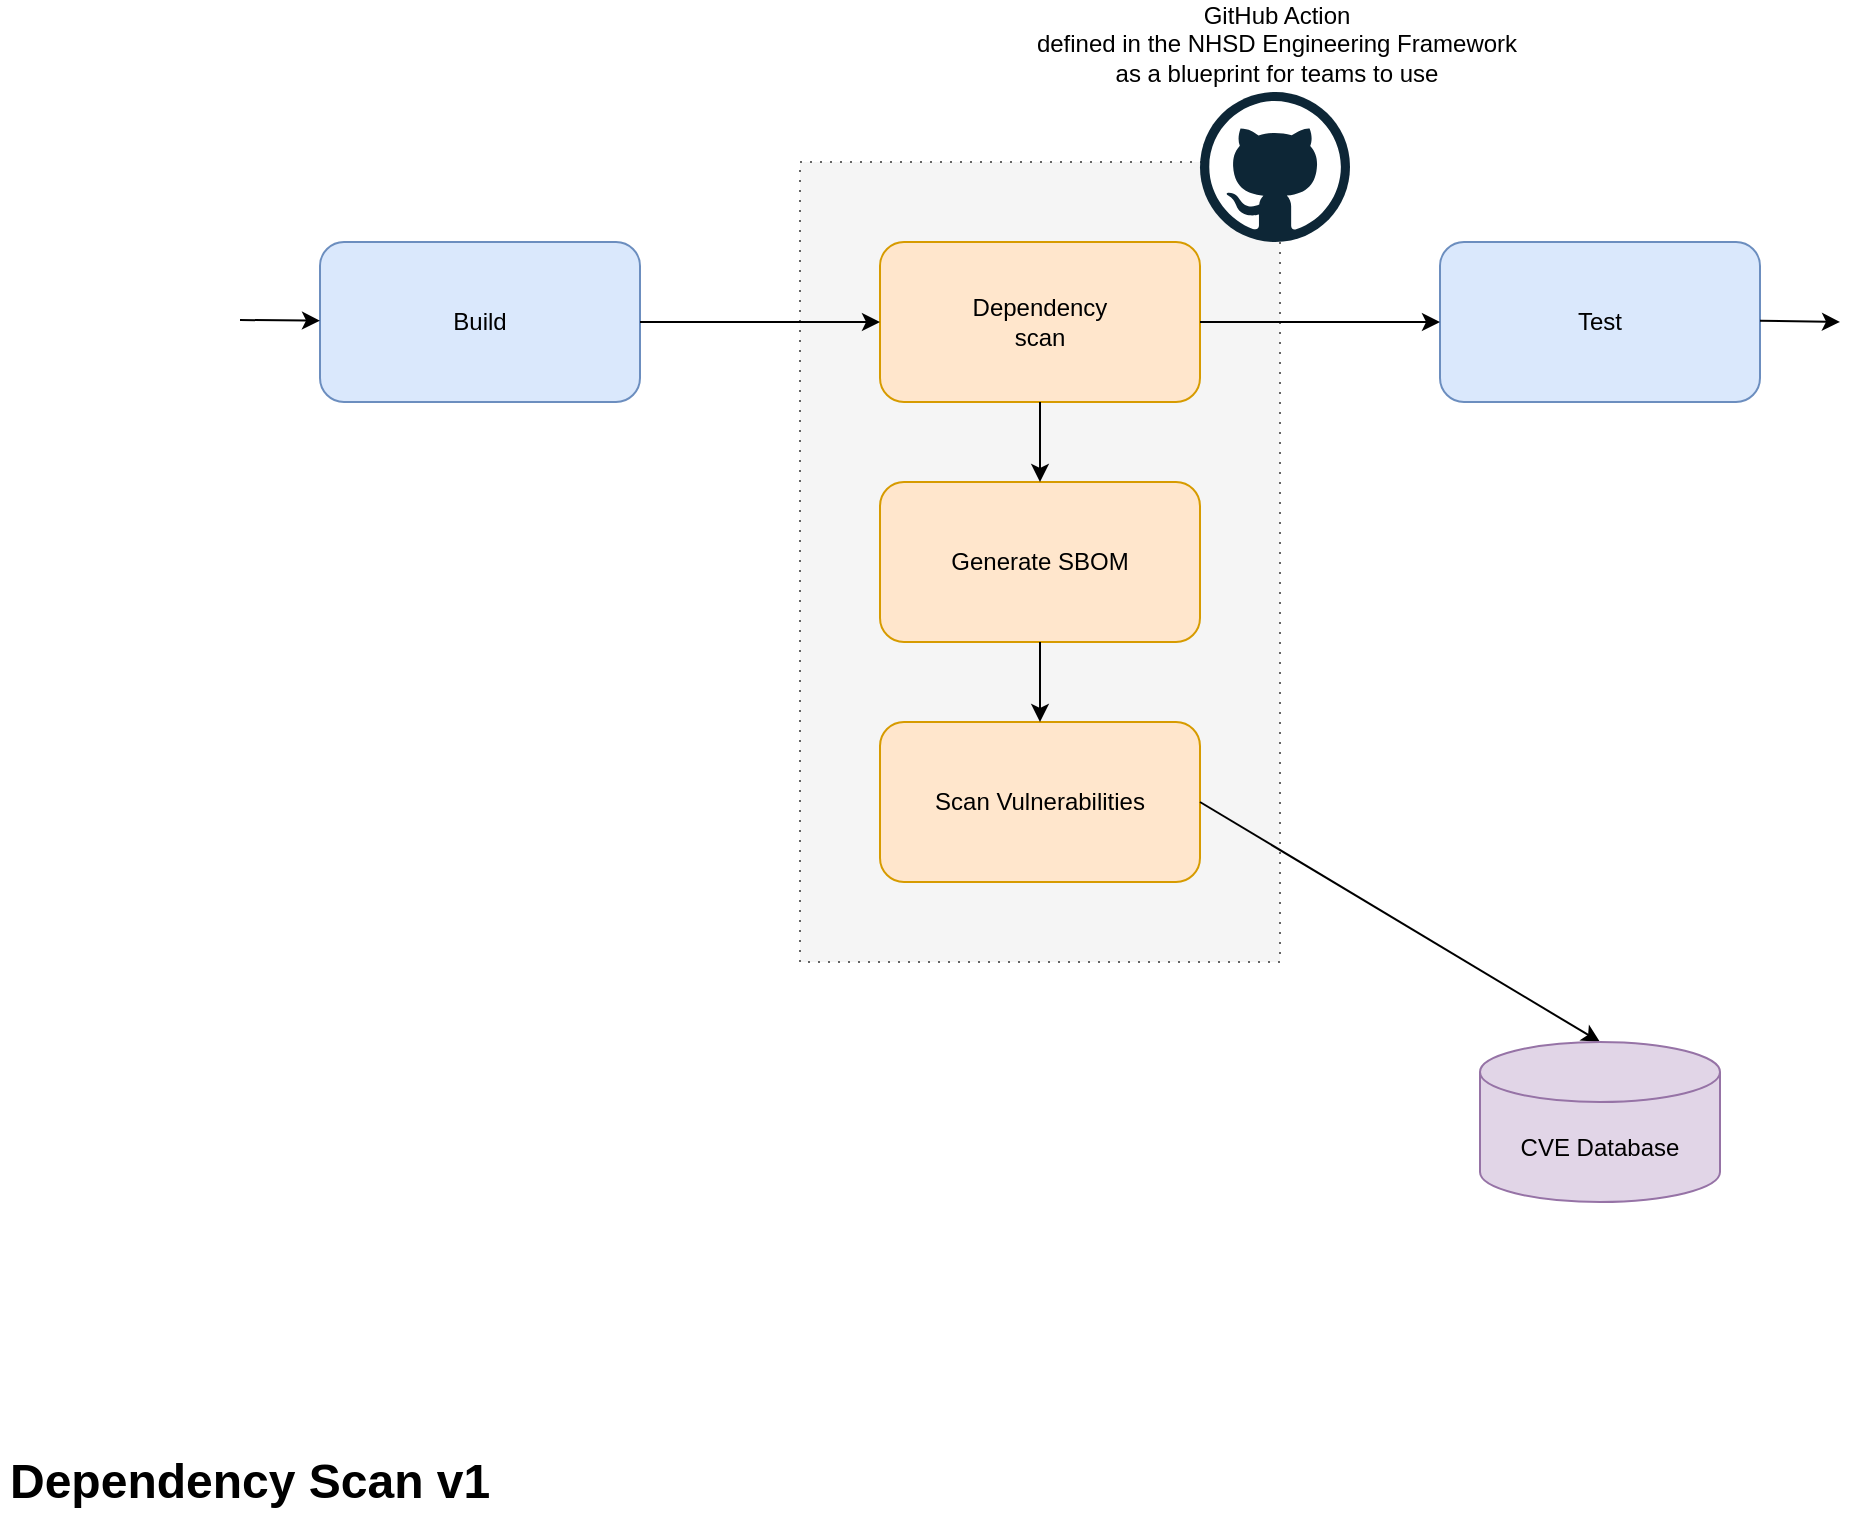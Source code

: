 <mxfile version="19.0.3" type="device"><diagram name="Dependency Scan v1" id="MA9I2CS_o0D6G25iCx2h"><mxGraphModel dx="1172" dy="808" grid="1" gridSize="10" guides="1" tooltips="1" connect="1" arrows="1" fold="1" page="1" pageScale="1" pageWidth="1169" pageHeight="827" math="0" shadow="0"><root><mxCell id="ewmGo7nw9aTXkVQHuVVv-0"/><mxCell id="ewmGo7nw9aTXkVQHuVVv-1" parent="ewmGo7nw9aTXkVQHuVVv-0"/><mxCell id="vWwqDo7aCRJQ6AEjwAsw-0" value="" style="rounded=0;whiteSpace=wrap;html=1;fillColor=#f5f5f5;fontColor=#333333;strokeColor=#666666;dashed=1;dashPattern=1 4;" parent="ewmGo7nw9aTXkVQHuVVv-1" vertex="1"><mxGeometry x="440" y="120" width="240" height="400" as="geometry"/></mxCell><mxCell id="ewmGo7nw9aTXkVQHuVVv-2" value="Build" style="rounded=1;whiteSpace=wrap;html=1;fillColor=#dae8fc;strokeColor=#6c8ebf;" parent="ewmGo7nw9aTXkVQHuVVv-1" vertex="1"><mxGeometry x="200" y="160" width="160" height="80" as="geometry"/></mxCell><mxCell id="ewmGo7nw9aTXkVQHuVVv-3" value="Dependency&lt;br&gt;scan" style="rounded=1;whiteSpace=wrap;html=1;fillColor=#ffe6cc;strokeColor=#d79b00;" parent="ewmGo7nw9aTXkVQHuVVv-1" vertex="1"><mxGeometry x="480" y="160" width="160" height="80" as="geometry"/></mxCell><mxCell id="ewmGo7nw9aTXkVQHuVVv-4" value="Test" style="rounded=1;whiteSpace=wrap;html=1;fillColor=#dae8fc;strokeColor=#6c8ebf;" parent="ewmGo7nw9aTXkVQHuVVv-1" vertex="1"><mxGeometry x="760" y="160" width="160" height="80" as="geometry"/></mxCell><mxCell id="ewmGo7nw9aTXkVQHuVVv-5" value="Generate SBOM" style="rounded=1;whiteSpace=wrap;html=1;fillColor=#ffe6cc;strokeColor=#d79b00;" parent="ewmGo7nw9aTXkVQHuVVv-1" vertex="1"><mxGeometry x="480" y="280" width="160" height="80" as="geometry"/></mxCell><mxCell id="ewmGo7nw9aTXkVQHuVVv-6" value="Scan Vulnerabilities" style="rounded=1;whiteSpace=wrap;html=1;fillColor=#ffe6cc;strokeColor=#d79b00;" parent="ewmGo7nw9aTXkVQHuVVv-1" vertex="1"><mxGeometry x="480" y="400" width="160" height="80" as="geometry"/></mxCell><mxCell id="ewmGo7nw9aTXkVQHuVVv-7" value="" style="endArrow=classic;html=1;rounded=0;exitX=1;exitY=0.5;exitDx=0;exitDy=0;entryX=0;entryY=0.5;entryDx=0;entryDy=0;" parent="ewmGo7nw9aTXkVQHuVVv-1" source="ewmGo7nw9aTXkVQHuVVv-2" target="ewmGo7nw9aTXkVQHuVVv-3" edge="1"><mxGeometry width="50" height="50" relative="1" as="geometry"><mxPoint x="530" y="240" as="sourcePoint"/><mxPoint x="580" y="190" as="targetPoint"/></mxGeometry></mxCell><mxCell id="ewmGo7nw9aTXkVQHuVVv-8" value="" style="endArrow=classic;html=1;rounded=0;exitX=1;exitY=0.5;exitDx=0;exitDy=0;entryX=0;entryY=0.5;entryDx=0;entryDy=0;" parent="ewmGo7nw9aTXkVQHuVVv-1" source="ewmGo7nw9aTXkVQHuVVv-3" target="ewmGo7nw9aTXkVQHuVVv-4" edge="1"><mxGeometry width="50" height="50" relative="1" as="geometry"><mxPoint x="370.0" y="210" as="sourcePoint"/><mxPoint x="490" y="210" as="targetPoint"/></mxGeometry></mxCell><mxCell id="ewmGo7nw9aTXkVQHuVVv-9" value="" style="endArrow=classic;html=1;rounded=0;exitX=0.5;exitY=1;exitDx=0;exitDy=0;" parent="ewmGo7nw9aTXkVQHuVVv-1" source="ewmGo7nw9aTXkVQHuVVv-3" target="ewmGo7nw9aTXkVQHuVVv-5" edge="1"><mxGeometry width="50" height="50" relative="1" as="geometry"><mxPoint x="530" y="240" as="sourcePoint"/><mxPoint x="750" y="360" as="targetPoint"/></mxGeometry></mxCell><mxCell id="ewmGo7nw9aTXkVQHuVVv-10" value="" style="endArrow=classic;html=1;rounded=0;entryX=0.5;entryY=0;entryDx=0;entryDy=0;" parent="ewmGo7nw9aTXkVQHuVVv-1" source="ewmGo7nw9aTXkVQHuVVv-5" target="ewmGo7nw9aTXkVQHuVVv-6" edge="1"><mxGeometry width="50" height="50" relative="1" as="geometry"><mxPoint x="570" y="250" as="sourcePoint"/><mxPoint x="570" y="290" as="targetPoint"/></mxGeometry></mxCell><mxCell id="ewmGo7nw9aTXkVQHuVVv-12" value="" style="endArrow=classic;html=1;rounded=0;entryX=0.5;entryY=0;entryDx=0;entryDy=0;entryPerimeter=0;exitX=1;exitY=0.5;exitDx=0;exitDy=0;" parent="ewmGo7nw9aTXkVQHuVVv-1" source="ewmGo7nw9aTXkVQHuVVv-6" target="yeAJKPV0v-Qo1rDrXDan-0" edge="1"><mxGeometry width="50" height="50" relative="1" as="geometry"><mxPoint x="570" y="430" as="sourcePoint"/><mxPoint x="800" y="535" as="targetPoint"/></mxGeometry></mxCell><mxCell id="ewmGo7nw9aTXkVQHuVVv-13" value="" style="endArrow=classic;html=1;rounded=0;" parent="ewmGo7nw9aTXkVQHuVVv-1" target="ewmGo7nw9aTXkVQHuVVv-2" edge="1"><mxGeometry width="50" height="50" relative="1" as="geometry"><mxPoint x="160" y="199" as="sourcePoint"/><mxPoint x="200" y="199.41" as="targetPoint"/></mxGeometry></mxCell><mxCell id="ewmGo7nw9aTXkVQHuVVv-14" value="" style="endArrow=classic;html=1;rounded=0;exitX=1;exitY=0.5;exitDx=0;exitDy=0;" parent="ewmGo7nw9aTXkVQHuVVv-1" edge="1"><mxGeometry width="50" height="50" relative="1" as="geometry"><mxPoint x="920.0" y="199.41" as="sourcePoint"/><mxPoint x="960" y="200" as="targetPoint"/></mxGeometry></mxCell><mxCell id="ewmGo7nw9aTXkVQHuVVv-15" value="&lt;h1&gt;Dependency Scan v1&lt;/h1&gt;" style="text;html=1;strokeColor=none;fillColor=none;spacing=5;spacingTop=-20;whiteSpace=wrap;overflow=hidden;rounded=0;" parent="ewmGo7nw9aTXkVQHuVVv-1" vertex="1"><mxGeometry x="40" y="760" width="280" height="40" as="geometry"/></mxCell><mxCell id="p6mkf9PDXB5pVb5lbZsg-0" value="GitHub Action&lt;br&gt;defined in the NHSD Engineering Framework&lt;br&gt;as a blueprint for teams to use" style="dashed=0;outlineConnect=0;html=1;align=center;labelPosition=center;verticalLabelPosition=top;verticalAlign=bottom;shape=mxgraph.weblogos.github" parent="ewmGo7nw9aTXkVQHuVVv-1" vertex="1"><mxGeometry x="640" y="85" width="75" height="75" as="geometry"/></mxCell><mxCell id="yeAJKPV0v-Qo1rDrXDan-0" value="CVE&amp;nbsp;Database" style="shape=cylinder3;whiteSpace=wrap;html=1;boundedLbl=1;backgroundOutline=1;size=15;fillColor=#e1d5e7;strokeColor=#9673a6;" parent="ewmGo7nw9aTXkVQHuVVv-1" vertex="1"><mxGeometry x="780" y="560" width="120" height="80" as="geometry"/></mxCell></root></mxGraphModel></diagram></mxfile>